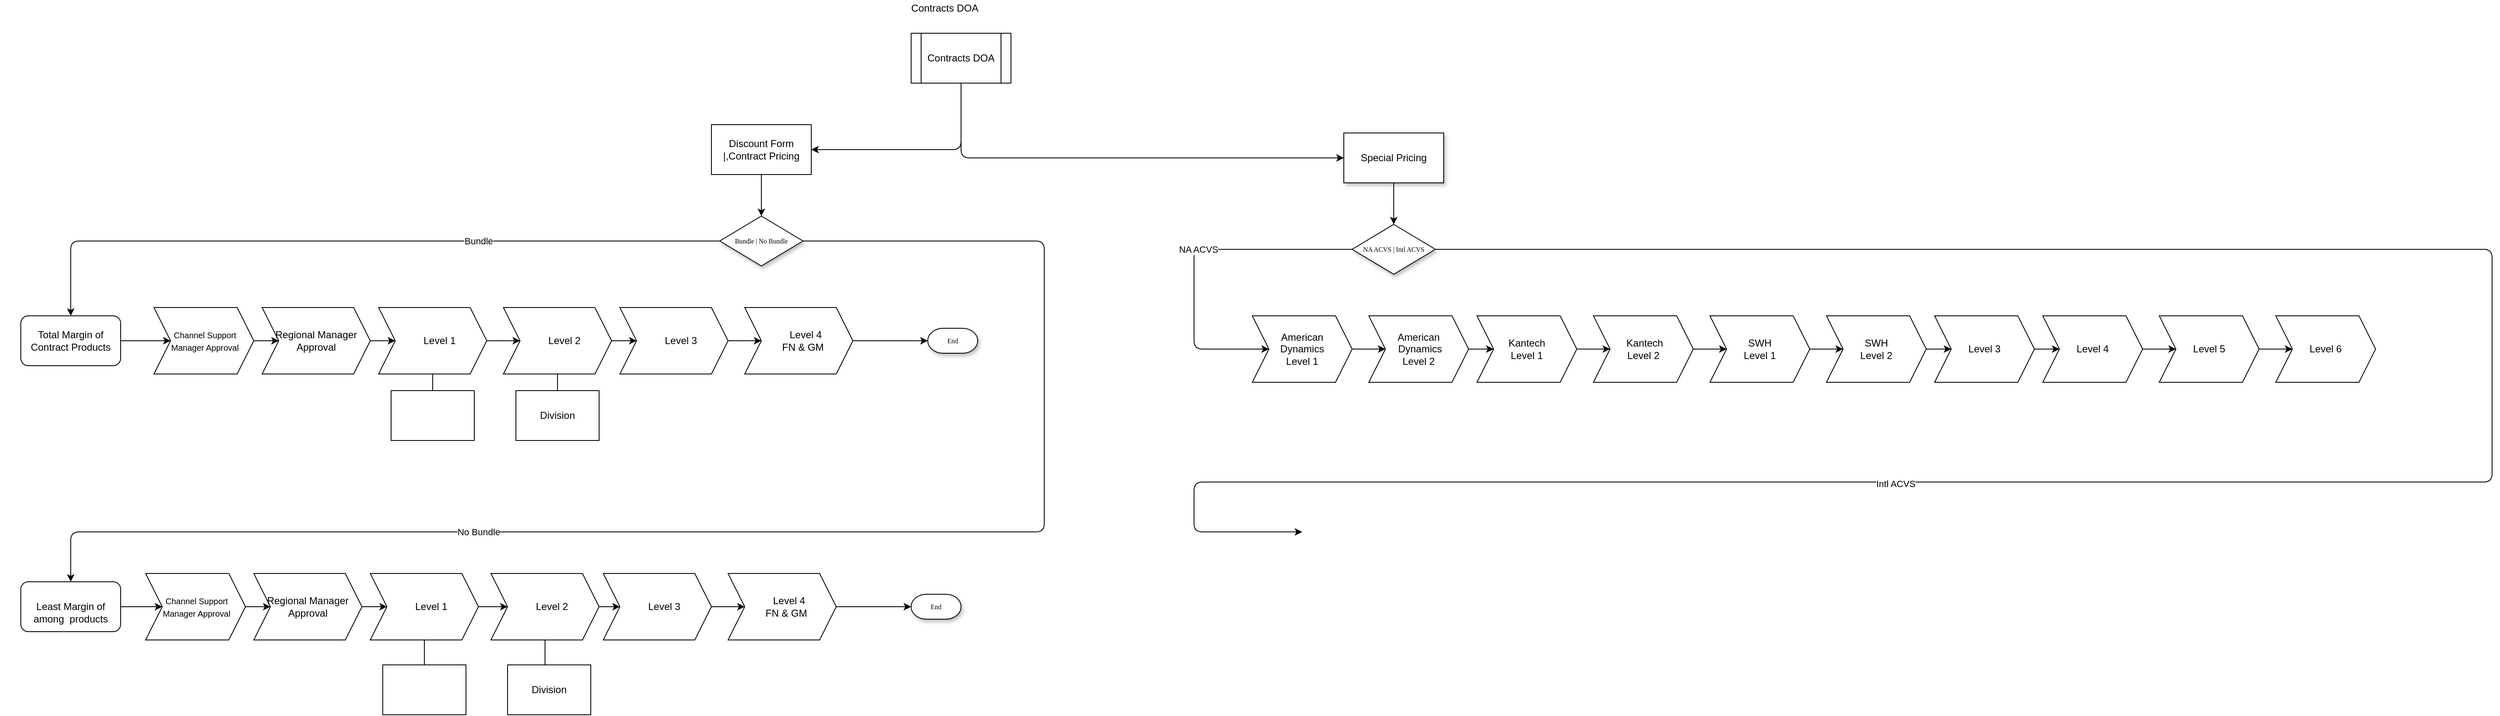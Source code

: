 <mxfile version="14.4.5" type="github">
  <diagram name="Page-1" id="edf60f1a-56cd-e834-aa8a-f176f3a09ee4">
    <mxGraphModel dx="3706" dy="1544" grid="1" gridSize="10" guides="1" tooltips="1" connect="1" arrows="1" fold="1" page="1" pageScale="1" pageWidth="1100" pageHeight="850" math="0" shadow="0">
      <root>
        <mxCell id="0" />
        <mxCell id="1" parent="0" />
        <mxCell id="r0wQkKcDz_AkUR-mDeuy-58" style="edgeStyle=orthogonalEdgeStyle;curved=0;rounded=1;sketch=0;orthogonalLoop=1;jettySize=auto;html=1;exitX=0.5;exitY=1;exitDx=0;exitDy=0;" edge="1" parent="1" source="60e70716793133e9-4" target="r0wQkKcDz_AkUR-mDeuy-57">
          <mxGeometry relative="1" as="geometry" />
        </mxCell>
        <mxCell id="60e70716793133e9-4" value="&lt;span style=&quot;font-family: &amp;#34;helvetica&amp;#34; ; font-size: 12px&quot;&gt;Special Pricing&lt;/span&gt;" style="rounded=0;whiteSpace=wrap;html=1;shadow=1;labelBackgroundColor=none;strokeWidth=1;fontFamily=Verdana;fontSize=8;align=center;" parent="1" vertex="1">
          <mxGeometry x="980" y="190" width="120" height="60" as="geometry" />
        </mxCell>
        <mxCell id="r0wQkKcDz_AkUR-mDeuy-10" style="edgeStyle=orthogonalEdgeStyle;curved=0;rounded=1;sketch=0;orthogonalLoop=1;jettySize=auto;html=1;exitX=1;exitY=0.5;exitDx=0;exitDy=0;entryX=0.5;entryY=0;entryDx=0;entryDy=0;" edge="1" parent="1" source="60e70716793133e9-5" target="r0wQkKcDz_AkUR-mDeuy-15">
          <mxGeometry relative="1" as="geometry">
            <mxPoint x="450" y="440" as="targetPoint" />
            <Array as="points">
              <mxPoint x="620" y="320" />
              <mxPoint x="620" y="670" />
              <mxPoint x="-550" y="670" />
            </Array>
          </mxGeometry>
        </mxCell>
        <mxCell id="r0wQkKcDz_AkUR-mDeuy-11" value="No Bundle" style="edgeLabel;html=1;align=center;verticalAlign=middle;resizable=0;points=[];" vertex="1" connectable="0" parent="r0wQkKcDz_AkUR-mDeuy-10">
          <mxGeometry x="-0.16" relative="1" as="geometry">
            <mxPoint x="-535" as="offset" />
          </mxGeometry>
        </mxCell>
        <mxCell id="r0wQkKcDz_AkUR-mDeuy-12" style="edgeStyle=orthogonalEdgeStyle;curved=0;rounded=1;sketch=0;orthogonalLoop=1;jettySize=auto;html=1;exitX=0;exitY=0.5;exitDx=0;exitDy=0;entryX=0.5;entryY=0;entryDx=0;entryDy=0;" edge="1" parent="1" source="60e70716793133e9-5" target="r0wQkKcDz_AkUR-mDeuy-14">
          <mxGeometry relative="1" as="geometry">
            <mxPoint x="80" y="430" as="targetPoint" />
          </mxGeometry>
        </mxCell>
        <mxCell id="r0wQkKcDz_AkUR-mDeuy-13" value="Bundle" style="edgeLabel;html=1;align=center;verticalAlign=middle;resizable=0;points=[];" vertex="1" connectable="0" parent="r0wQkKcDz_AkUR-mDeuy-12">
          <mxGeometry x="0.152" y="4" relative="1" as="geometry">
            <mxPoint x="211" y="-4" as="offset" />
          </mxGeometry>
        </mxCell>
        <mxCell id="60e70716793133e9-5" value="Bundle | No Bundle" style="rhombus;whiteSpace=wrap;html=1;rounded=0;shadow=1;labelBackgroundColor=none;strokeWidth=1;fontFamily=Verdana;fontSize=8;align=center;" parent="1" vertex="1">
          <mxGeometry x="230" y="290" width="100" height="60" as="geometry" />
        </mxCell>
        <mxCell id="60e70716793133e9-30" value="End" style="strokeWidth=1;html=1;shape=mxgraph.flowchart.terminator;whiteSpace=wrap;rounded=0;shadow=1;labelBackgroundColor=none;fontFamily=Verdana;fontSize=8;align=center;" parent="1" vertex="1">
          <mxGeometry x="480" y="425" width="60" height="30" as="geometry" />
        </mxCell>
        <mxCell id="r0wQkKcDz_AkUR-mDeuy-1" value="Contracts DOA" style="text;html=1;resizable=0;autosize=1;align=center;verticalAlign=middle;points=[];fillColor=none;strokeColor=none;rounded=0;sketch=0;" vertex="1" parent="1">
          <mxGeometry x="450" y="30" width="100" height="20" as="geometry" />
        </mxCell>
        <mxCell id="r0wQkKcDz_AkUR-mDeuy-7" style="edgeStyle=orthogonalEdgeStyle;curved=0;rounded=1;sketch=0;orthogonalLoop=1;jettySize=auto;html=1;exitX=0.5;exitY=1;exitDx=0;exitDy=0;entryX=0;entryY=0.5;entryDx=0;entryDy=0;" edge="1" parent="1" source="r0wQkKcDz_AkUR-mDeuy-2" target="60e70716793133e9-4">
          <mxGeometry relative="1" as="geometry" />
        </mxCell>
        <mxCell id="r0wQkKcDz_AkUR-mDeuy-2" value="Contracts DOA" style="shape=process;whiteSpace=wrap;html=1;backgroundOutline=1;rounded=0;sketch=0;" vertex="1" parent="1">
          <mxGeometry x="460" y="70" width="120" height="60" as="geometry" />
        </mxCell>
        <mxCell id="r0wQkKcDz_AkUR-mDeuy-8" style="edgeStyle=orthogonalEdgeStyle;curved=0;rounded=1;sketch=0;orthogonalLoop=1;jettySize=auto;html=1;exitX=0.5;exitY=1;exitDx=0;exitDy=0;entryX=0.5;entryY=0;entryDx=0;entryDy=0;" edge="1" parent="1" source="r0wQkKcDz_AkUR-mDeuy-5" target="60e70716793133e9-5">
          <mxGeometry relative="1" as="geometry" />
        </mxCell>
        <mxCell id="r0wQkKcDz_AkUR-mDeuy-5" value="Discount Form |,Contract Pricing" style="rounded=0;whiteSpace=wrap;html=1;sketch=0;" vertex="1" parent="1">
          <mxGeometry x="220" y="180" width="120" height="60" as="geometry" />
        </mxCell>
        <mxCell id="r0wQkKcDz_AkUR-mDeuy-6" style="edgeStyle=orthogonalEdgeStyle;curved=0;rounded=1;sketch=0;orthogonalLoop=1;jettySize=auto;html=1;exitX=0.5;exitY=1;exitDx=0;exitDy=0;entryX=1;entryY=0.5;entryDx=0;entryDy=0;" edge="1" parent="1" source="r0wQkKcDz_AkUR-mDeuy-2" target="r0wQkKcDz_AkUR-mDeuy-5">
          <mxGeometry relative="1" as="geometry">
            <mxPoint x="520" y="130" as="sourcePoint" />
            <mxPoint x="260" y="225" as="targetPoint" />
            <Array as="points">
              <mxPoint x="520" y="210" />
            </Array>
          </mxGeometry>
        </mxCell>
        <mxCell id="r0wQkKcDz_AkUR-mDeuy-22" style="edgeStyle=orthogonalEdgeStyle;curved=0;rounded=1;sketch=0;orthogonalLoop=1;jettySize=auto;html=1;entryX=0;entryY=0.5;entryDx=0;entryDy=0;" edge="1" parent="1" source="r0wQkKcDz_AkUR-mDeuy-14" target="r0wQkKcDz_AkUR-mDeuy-16">
          <mxGeometry relative="1" as="geometry" />
        </mxCell>
        <mxCell id="r0wQkKcDz_AkUR-mDeuy-14" value="Total Margin of Contract Products" style="rounded=1;whiteSpace=wrap;html=1;sketch=0;" vertex="1" parent="1">
          <mxGeometry x="-610" y="410" width="120" height="60" as="geometry" />
        </mxCell>
        <mxCell id="r0wQkKcDz_AkUR-mDeuy-56" style="edgeStyle=orthogonalEdgeStyle;curved=0;rounded=1;sketch=0;orthogonalLoop=1;jettySize=auto;html=1;exitX=1;exitY=0.5;exitDx=0;exitDy=0;" edge="1" parent="1" source="r0wQkKcDz_AkUR-mDeuy-15" target="r0wQkKcDz_AkUR-mDeuy-41">
          <mxGeometry relative="1" as="geometry" />
        </mxCell>
        <mxCell id="r0wQkKcDz_AkUR-mDeuy-15" value="&lt;table border=&quot;0&quot; cellpadding=&quot;0&quot; cellspacing=&quot;0&quot; width=&quot;169&quot; style=&quot;border-collapse: collapse ; width: 127pt&quot;&gt;&lt;tbody&gt;&lt;tr style=&quot;height: 15.0pt&quot;&gt;&lt;br/&gt;  &lt;td height=&quot;20&quot; width=&quot;169&quot; style=&quot;height: 15.0pt ; width: 127pt&quot;&gt;Least Margin of&lt;br/&gt;  among&amp;nbsp; products&lt;/td&gt;&lt;/tr&gt;&lt;/tbody&gt;&lt;/table&gt;" style="rounded=1;whiteSpace=wrap;html=1;sketch=0;align=center;" vertex="1" parent="1">
          <mxGeometry x="-610" y="730" width="120" height="60" as="geometry" />
        </mxCell>
        <mxCell id="r0wQkKcDz_AkUR-mDeuy-23" style="edgeStyle=orthogonalEdgeStyle;curved=0;rounded=1;sketch=0;orthogonalLoop=1;jettySize=auto;html=1;exitX=1;exitY=0.5;exitDx=0;exitDy=0;entryX=0;entryY=0.5;entryDx=0;entryDy=0;" edge="1" parent="1" source="r0wQkKcDz_AkUR-mDeuy-16" target="r0wQkKcDz_AkUR-mDeuy-17">
          <mxGeometry relative="1" as="geometry" />
        </mxCell>
        <mxCell id="r0wQkKcDz_AkUR-mDeuy-16" value="&lt;font style=&quot;font-size: 10px&quot;&gt;&amp;nbsp; &amp;nbsp; Channel Support&amp;nbsp; &amp;nbsp; &amp;nbsp;Manager Approval&lt;/font&gt;" style="shape=step;perimeter=stepPerimeter;whiteSpace=wrap;html=1;fixedSize=1;rounded=0;sketch=0;" vertex="1" parent="1">
          <mxGeometry x="-450" y="400" width="120" height="80" as="geometry" />
        </mxCell>
        <mxCell id="r0wQkKcDz_AkUR-mDeuy-24" style="edgeStyle=orthogonalEdgeStyle;curved=0;rounded=1;sketch=0;orthogonalLoop=1;jettySize=auto;html=1;exitX=1;exitY=0.5;exitDx=0;exitDy=0;" edge="1" parent="1" source="r0wQkKcDz_AkUR-mDeuy-17" target="r0wQkKcDz_AkUR-mDeuy-18">
          <mxGeometry relative="1" as="geometry" />
        </mxCell>
        <mxCell id="r0wQkKcDz_AkUR-mDeuy-17" value="Regional Manager Approval" style="shape=step;perimeter=stepPerimeter;whiteSpace=wrap;html=1;fixedSize=1;rounded=0;sketch=0;" vertex="1" parent="1">
          <mxGeometry x="-320" y="400" width="130" height="80" as="geometry" />
        </mxCell>
        <mxCell id="r0wQkKcDz_AkUR-mDeuy-25" style="edgeStyle=orthogonalEdgeStyle;curved=0;rounded=1;sketch=0;orthogonalLoop=1;jettySize=auto;html=1;exitX=1;exitY=0.5;exitDx=0;exitDy=0;entryX=0;entryY=0.5;entryDx=0;entryDy=0;" edge="1" parent="1" source="r0wQkKcDz_AkUR-mDeuy-18" target="r0wQkKcDz_AkUR-mDeuy-19">
          <mxGeometry relative="1" as="geometry" />
        </mxCell>
        <mxCell id="r0wQkKcDz_AkUR-mDeuy-18" value="&amp;nbsp; &amp;nbsp; &amp;nbsp;Level 1" style="shape=step;perimeter=stepPerimeter;whiteSpace=wrap;html=1;fixedSize=1;rounded=0;sketch=0;" vertex="1" parent="1">
          <mxGeometry x="-180" y="400" width="130" height="80" as="geometry" />
        </mxCell>
        <mxCell id="r0wQkKcDz_AkUR-mDeuy-26" style="edgeStyle=orthogonalEdgeStyle;curved=0;rounded=1;sketch=0;orthogonalLoop=1;jettySize=auto;html=1;exitX=1;exitY=0.5;exitDx=0;exitDy=0;" edge="1" parent="1" source="r0wQkKcDz_AkUR-mDeuy-19" target="r0wQkKcDz_AkUR-mDeuy-20">
          <mxGeometry relative="1" as="geometry" />
        </mxCell>
        <mxCell id="r0wQkKcDz_AkUR-mDeuy-19" value="&amp;nbsp; &amp;nbsp; &amp;nbsp;Level 2" style="shape=step;perimeter=stepPerimeter;whiteSpace=wrap;html=1;fixedSize=1;rounded=0;sketch=0;" vertex="1" parent="1">
          <mxGeometry x="-30" y="400" width="130" height="80" as="geometry" />
        </mxCell>
        <mxCell id="r0wQkKcDz_AkUR-mDeuy-27" style="edgeStyle=orthogonalEdgeStyle;curved=0;rounded=1;sketch=0;orthogonalLoop=1;jettySize=auto;html=1;exitX=1;exitY=0.5;exitDx=0;exitDy=0;" edge="1" parent="1" source="r0wQkKcDz_AkUR-mDeuy-20" target="r0wQkKcDz_AkUR-mDeuy-21">
          <mxGeometry relative="1" as="geometry" />
        </mxCell>
        <mxCell id="r0wQkKcDz_AkUR-mDeuy-20" value="&amp;nbsp; &amp;nbsp; &amp;nbsp;Level 3" style="shape=step;perimeter=stepPerimeter;whiteSpace=wrap;html=1;fixedSize=1;rounded=0;sketch=0;" vertex="1" parent="1">
          <mxGeometry x="110" y="400" width="130" height="80" as="geometry" />
        </mxCell>
        <mxCell id="r0wQkKcDz_AkUR-mDeuy-28" style="edgeStyle=orthogonalEdgeStyle;curved=0;rounded=1;sketch=0;orthogonalLoop=1;jettySize=auto;html=1;exitX=1;exitY=0.5;exitDx=0;exitDy=0;entryX=0;entryY=0.5;entryDx=0;entryDy=0;entryPerimeter=0;" edge="1" parent="1" source="r0wQkKcDz_AkUR-mDeuy-21" target="60e70716793133e9-30">
          <mxGeometry relative="1" as="geometry" />
        </mxCell>
        <mxCell id="r0wQkKcDz_AkUR-mDeuy-21" value="&amp;nbsp; &amp;nbsp; &amp;nbsp;Level 4&lt;br&gt;&amp;nbsp; &amp;nbsp;FN &amp;amp; GM" style="shape=step;perimeter=stepPerimeter;whiteSpace=wrap;html=1;fixedSize=1;rounded=0;sketch=0;" vertex="1" parent="1">
          <mxGeometry x="260" y="400" width="130" height="80" as="geometry" />
        </mxCell>
        <mxCell id="r0wQkKcDz_AkUR-mDeuy-32" value="" style="whiteSpace=wrap;html=1;align=center;verticalAlign=middle;treeFolding=1;treeMoving=1;newEdgeStyle={&quot;edgeStyle&quot;:&quot;elbowEdgeStyle&quot;,&quot;startArrow&quot;:&quot;none&quot;,&quot;endArrow&quot;:&quot;none&quot;};rounded=0;sketch=0;" vertex="1" parent="1">
          <mxGeometry x="-165" y="500" width="100" height="60" as="geometry" />
        </mxCell>
        <mxCell id="r0wQkKcDz_AkUR-mDeuy-33" value="" style="edgeStyle=elbowEdgeStyle;elbow=vertical;startArrow=none;endArrow=none;rounded=0;html=1;exitX=0.5;exitY=1;exitDx=0;exitDy=0;" edge="1" target="r0wQkKcDz_AkUR-mDeuy-32" parent="1" source="r0wQkKcDz_AkUR-mDeuy-18">
          <mxGeometry relative="1" as="geometry">
            <mxPoint x="-165" y="550" as="sourcePoint" />
          </mxGeometry>
        </mxCell>
        <mxCell id="r0wQkKcDz_AkUR-mDeuy-37" value="Division" style="whiteSpace=wrap;html=1;align=center;verticalAlign=middle;treeFolding=1;treeMoving=1;newEdgeStyle={&quot;edgeStyle&quot;:&quot;elbowEdgeStyle&quot;,&quot;startArrow&quot;:&quot;none&quot;,&quot;endArrow&quot;:&quot;none&quot;};rounded=0;sketch=0;" vertex="1" parent="1">
          <mxGeometry x="-15" y="500" width="100" height="60" as="geometry" />
        </mxCell>
        <mxCell id="r0wQkKcDz_AkUR-mDeuy-38" value="" style="edgeStyle=elbowEdgeStyle;elbow=vertical;startArrow=none;endArrow=none;rounded=0;html=1;exitX=0.5;exitY=1;exitDx=0;exitDy=0;" edge="1" target="r0wQkKcDz_AkUR-mDeuy-37" parent="1" source="r0wQkKcDz_AkUR-mDeuy-19">
          <mxGeometry relative="1" as="geometry">
            <mxPoint x="40" y="490" as="sourcePoint" />
            <Array as="points">
              <mxPoint x="30" y="510" />
            </Array>
          </mxGeometry>
        </mxCell>
        <mxCell id="r0wQkKcDz_AkUR-mDeuy-39" value="End" style="strokeWidth=1;html=1;shape=mxgraph.flowchart.terminator;whiteSpace=wrap;rounded=0;shadow=1;labelBackgroundColor=none;fontFamily=Verdana;fontSize=8;align=center;" vertex="1" parent="1">
          <mxGeometry x="460" y="745" width="60" height="30" as="geometry" />
        </mxCell>
        <mxCell id="r0wQkKcDz_AkUR-mDeuy-40" style="edgeStyle=orthogonalEdgeStyle;curved=0;rounded=1;sketch=0;orthogonalLoop=1;jettySize=auto;html=1;exitX=1;exitY=0.5;exitDx=0;exitDy=0;entryX=0;entryY=0.5;entryDx=0;entryDy=0;" edge="1" parent="1" source="r0wQkKcDz_AkUR-mDeuy-41" target="r0wQkKcDz_AkUR-mDeuy-43">
          <mxGeometry relative="1" as="geometry" />
        </mxCell>
        <mxCell id="r0wQkKcDz_AkUR-mDeuy-41" value="&lt;font style=&quot;font-size: 10px&quot;&gt;&amp;nbsp; &amp;nbsp; Channel Support&amp;nbsp; &amp;nbsp; &amp;nbsp;Manager Approval&lt;/font&gt;" style="shape=step;perimeter=stepPerimeter;whiteSpace=wrap;html=1;fixedSize=1;rounded=0;sketch=0;" vertex="1" parent="1">
          <mxGeometry x="-460" y="720" width="120" height="80" as="geometry" />
        </mxCell>
        <mxCell id="r0wQkKcDz_AkUR-mDeuy-42" style="edgeStyle=orthogonalEdgeStyle;curved=0;rounded=1;sketch=0;orthogonalLoop=1;jettySize=auto;html=1;exitX=1;exitY=0.5;exitDx=0;exitDy=0;" edge="1" parent="1" source="r0wQkKcDz_AkUR-mDeuy-43" target="r0wQkKcDz_AkUR-mDeuy-45">
          <mxGeometry relative="1" as="geometry" />
        </mxCell>
        <mxCell id="r0wQkKcDz_AkUR-mDeuy-43" value="Regional Manager Approval" style="shape=step;perimeter=stepPerimeter;whiteSpace=wrap;html=1;fixedSize=1;rounded=0;sketch=0;" vertex="1" parent="1">
          <mxGeometry x="-330" y="720" width="130" height="80" as="geometry" />
        </mxCell>
        <mxCell id="r0wQkKcDz_AkUR-mDeuy-44" style="edgeStyle=orthogonalEdgeStyle;curved=0;rounded=1;sketch=0;orthogonalLoop=1;jettySize=auto;html=1;exitX=1;exitY=0.5;exitDx=0;exitDy=0;entryX=0;entryY=0.5;entryDx=0;entryDy=0;" edge="1" parent="1" source="r0wQkKcDz_AkUR-mDeuy-45" target="r0wQkKcDz_AkUR-mDeuy-47">
          <mxGeometry relative="1" as="geometry" />
        </mxCell>
        <mxCell id="r0wQkKcDz_AkUR-mDeuy-45" value="&amp;nbsp; &amp;nbsp; &amp;nbsp;Level 1" style="shape=step;perimeter=stepPerimeter;whiteSpace=wrap;html=1;fixedSize=1;rounded=0;sketch=0;" vertex="1" parent="1">
          <mxGeometry x="-190" y="720" width="130" height="80" as="geometry" />
        </mxCell>
        <mxCell id="r0wQkKcDz_AkUR-mDeuy-46" style="edgeStyle=orthogonalEdgeStyle;curved=0;rounded=1;sketch=0;orthogonalLoop=1;jettySize=auto;html=1;exitX=1;exitY=0.5;exitDx=0;exitDy=0;" edge="1" parent="1" source="r0wQkKcDz_AkUR-mDeuy-47" target="r0wQkKcDz_AkUR-mDeuy-49">
          <mxGeometry relative="1" as="geometry" />
        </mxCell>
        <mxCell id="r0wQkKcDz_AkUR-mDeuy-47" value="&amp;nbsp; &amp;nbsp; &amp;nbsp;Level 2" style="shape=step;perimeter=stepPerimeter;whiteSpace=wrap;html=1;fixedSize=1;rounded=0;sketch=0;" vertex="1" parent="1">
          <mxGeometry x="-45" y="720" width="130" height="80" as="geometry" />
        </mxCell>
        <mxCell id="r0wQkKcDz_AkUR-mDeuy-48" style="edgeStyle=orthogonalEdgeStyle;curved=0;rounded=1;sketch=0;orthogonalLoop=1;jettySize=auto;html=1;exitX=1;exitY=0.5;exitDx=0;exitDy=0;" edge="1" parent="1" source="r0wQkKcDz_AkUR-mDeuy-49" target="r0wQkKcDz_AkUR-mDeuy-51">
          <mxGeometry relative="1" as="geometry" />
        </mxCell>
        <mxCell id="r0wQkKcDz_AkUR-mDeuy-49" value="&amp;nbsp; &amp;nbsp; &amp;nbsp;Level 3" style="shape=step;perimeter=stepPerimeter;whiteSpace=wrap;html=1;fixedSize=1;rounded=0;sketch=0;" vertex="1" parent="1">
          <mxGeometry x="90" y="720" width="130" height="80" as="geometry" />
        </mxCell>
        <mxCell id="r0wQkKcDz_AkUR-mDeuy-50" style="edgeStyle=orthogonalEdgeStyle;curved=0;rounded=1;sketch=0;orthogonalLoop=1;jettySize=auto;html=1;exitX=1;exitY=0.5;exitDx=0;exitDy=0;entryX=0;entryY=0.5;entryDx=0;entryDy=0;entryPerimeter=0;" edge="1" parent="1" source="r0wQkKcDz_AkUR-mDeuy-51" target="r0wQkKcDz_AkUR-mDeuy-39">
          <mxGeometry relative="1" as="geometry" />
        </mxCell>
        <mxCell id="r0wQkKcDz_AkUR-mDeuy-51" value="&amp;nbsp; &amp;nbsp; &amp;nbsp;Level 4&lt;br&gt;&amp;nbsp; &amp;nbsp;FN &amp;amp; GM" style="shape=step;perimeter=stepPerimeter;whiteSpace=wrap;html=1;fixedSize=1;rounded=0;sketch=0;" vertex="1" parent="1">
          <mxGeometry x="240" y="720" width="130" height="80" as="geometry" />
        </mxCell>
        <mxCell id="r0wQkKcDz_AkUR-mDeuy-52" value="" style="whiteSpace=wrap;html=1;align=center;verticalAlign=middle;treeFolding=1;treeMoving=1;newEdgeStyle={&quot;edgeStyle&quot;:&quot;elbowEdgeStyle&quot;,&quot;startArrow&quot;:&quot;none&quot;,&quot;endArrow&quot;:&quot;none&quot;};rounded=0;sketch=0;" vertex="1" parent="1">
          <mxGeometry x="-175" y="830" width="100" height="60" as="geometry" />
        </mxCell>
        <mxCell id="r0wQkKcDz_AkUR-mDeuy-53" value="" style="edgeStyle=elbowEdgeStyle;elbow=vertical;startArrow=none;endArrow=none;rounded=0;html=1;exitX=0.5;exitY=1;exitDx=0;exitDy=0;" edge="1" parent="1" source="r0wQkKcDz_AkUR-mDeuy-45" target="r0wQkKcDz_AkUR-mDeuy-52">
          <mxGeometry relative="1" as="geometry">
            <mxPoint x="-175" y="880" as="sourcePoint" />
          </mxGeometry>
        </mxCell>
        <mxCell id="r0wQkKcDz_AkUR-mDeuy-54" value="Division" style="whiteSpace=wrap;html=1;align=center;verticalAlign=middle;treeFolding=1;treeMoving=1;newEdgeStyle={&quot;edgeStyle&quot;:&quot;elbowEdgeStyle&quot;,&quot;startArrow&quot;:&quot;none&quot;,&quot;endArrow&quot;:&quot;none&quot;};rounded=0;sketch=0;" vertex="1" parent="1">
          <mxGeometry x="-25" y="830" width="100" height="60" as="geometry" />
        </mxCell>
        <mxCell id="r0wQkKcDz_AkUR-mDeuy-55" value="" style="edgeStyle=elbowEdgeStyle;elbow=vertical;startArrow=none;endArrow=none;rounded=0;html=1;exitX=0.5;exitY=1;exitDx=0;exitDy=0;" edge="1" parent="1" source="r0wQkKcDz_AkUR-mDeuy-47" target="r0wQkKcDz_AkUR-mDeuy-54">
          <mxGeometry relative="1" as="geometry">
            <mxPoint x="30" y="820" as="sourcePoint" />
            <Array as="points">
              <mxPoint x="20" y="840" />
            </Array>
          </mxGeometry>
        </mxCell>
        <mxCell id="r0wQkKcDz_AkUR-mDeuy-59" style="edgeStyle=orthogonalEdgeStyle;curved=0;rounded=1;sketch=0;orthogonalLoop=1;jettySize=auto;html=1;exitX=0;exitY=0.5;exitDx=0;exitDy=0;entryX=0;entryY=0.5;entryDx=0;entryDy=0;" edge="1" parent="1" source="r0wQkKcDz_AkUR-mDeuy-57" target="r0wQkKcDz_AkUR-mDeuy-63">
          <mxGeometry relative="1" as="geometry">
            <mxPoint x="860" y="450" as="targetPoint" />
            <Array as="points">
              <mxPoint x="800" y="330" />
              <mxPoint x="800" y="450" />
            </Array>
          </mxGeometry>
        </mxCell>
        <mxCell id="r0wQkKcDz_AkUR-mDeuy-60" value="NA ACVS" style="edgeLabel;html=1;align=center;verticalAlign=middle;resizable=0;points=[];" vertex="1" connectable="0" parent="r0wQkKcDz_AkUR-mDeuy-59">
          <mxGeometry x="-0.073" relative="1" as="geometry">
            <mxPoint as="offset" />
          </mxGeometry>
        </mxCell>
        <mxCell id="r0wQkKcDz_AkUR-mDeuy-61" style="edgeStyle=orthogonalEdgeStyle;curved=0;rounded=1;sketch=0;orthogonalLoop=1;jettySize=auto;html=1;" edge="1" parent="1" source="r0wQkKcDz_AkUR-mDeuy-57">
          <mxGeometry relative="1" as="geometry">
            <mxPoint x="930" y="670" as="targetPoint" />
            <Array as="points">
              <mxPoint x="2360" y="330" />
              <mxPoint x="2360" y="610" />
              <mxPoint x="800" y="610" />
              <mxPoint x="800" y="670" />
            </Array>
          </mxGeometry>
        </mxCell>
        <mxCell id="r0wQkKcDz_AkUR-mDeuy-62" value="Intl ACVS" style="edgeLabel;html=1;align=center;verticalAlign=middle;resizable=0;points=[];" vertex="1" connectable="0" parent="r0wQkKcDz_AkUR-mDeuy-61">
          <mxGeometry x="0.374" y="2" relative="1" as="geometry">
            <mxPoint as="offset" />
          </mxGeometry>
        </mxCell>
        <mxCell id="r0wQkKcDz_AkUR-mDeuy-57" value="NA ACVS | Intl ACVS" style="rhombus;whiteSpace=wrap;html=1;rounded=0;shadow=1;labelBackgroundColor=none;strokeWidth=1;fontFamily=Verdana;fontSize=8;align=center;" vertex="1" parent="1">
          <mxGeometry x="990" y="300" width="100" height="60" as="geometry" />
        </mxCell>
        <mxCell id="r0wQkKcDz_AkUR-mDeuy-66" style="edgeStyle=orthogonalEdgeStyle;curved=0;rounded=1;sketch=0;orthogonalLoop=1;jettySize=auto;html=1;entryX=0;entryY=0.5;entryDx=0;entryDy=0;" edge="1" parent="1" source="r0wQkKcDz_AkUR-mDeuy-63" target="r0wQkKcDz_AkUR-mDeuy-65">
          <mxGeometry relative="1" as="geometry" />
        </mxCell>
        <mxCell id="r0wQkKcDz_AkUR-mDeuy-63" value="American &lt;br&gt;Dynamics &lt;br&gt;Level 1" style="shape=step;perimeter=stepPerimeter;whiteSpace=wrap;html=1;fixedSize=1;rounded=0;sketch=0;" vertex="1" parent="1">
          <mxGeometry x="870" y="410" width="120" height="80" as="geometry" />
        </mxCell>
        <mxCell id="r0wQkKcDz_AkUR-mDeuy-69" style="edgeStyle=orthogonalEdgeStyle;curved=0;rounded=1;sketch=0;orthogonalLoop=1;jettySize=auto;html=1;exitX=1;exitY=0.5;exitDx=0;exitDy=0;entryX=0;entryY=0.5;entryDx=0;entryDy=0;" edge="1" parent="1" source="r0wQkKcDz_AkUR-mDeuy-65" target="r0wQkKcDz_AkUR-mDeuy-67">
          <mxGeometry relative="1" as="geometry" />
        </mxCell>
        <mxCell id="r0wQkKcDz_AkUR-mDeuy-65" value="&amp;nbsp; &amp;nbsp; &amp;nbsp;American&amp;nbsp; &amp;nbsp; &amp;nbsp; &lt;br&gt;&amp;nbsp;Dynamics &lt;br&gt;Level 2" style="shape=step;perimeter=stepPerimeter;whiteSpace=wrap;html=1;fixedSize=1;rounded=0;sketch=0;" vertex="1" parent="1">
          <mxGeometry x="1010" y="410" width="120" height="80" as="geometry" />
        </mxCell>
        <mxCell id="r0wQkKcDz_AkUR-mDeuy-70" style="edgeStyle=orthogonalEdgeStyle;curved=0;rounded=1;sketch=0;orthogonalLoop=1;jettySize=auto;html=1;exitX=1;exitY=0.5;exitDx=0;exitDy=0;" edge="1" parent="1" source="r0wQkKcDz_AkUR-mDeuy-67" target="r0wQkKcDz_AkUR-mDeuy-68">
          <mxGeometry relative="1" as="geometry" />
        </mxCell>
        <mxCell id="r0wQkKcDz_AkUR-mDeuy-67" value="Kantech&lt;br&gt;Level 1" style="shape=step;perimeter=stepPerimeter;whiteSpace=wrap;html=1;fixedSize=1;rounded=0;sketch=0;" vertex="1" parent="1">
          <mxGeometry x="1140" y="410" width="120" height="80" as="geometry" />
        </mxCell>
        <mxCell id="r0wQkKcDz_AkUR-mDeuy-73" style="edgeStyle=orthogonalEdgeStyle;curved=0;rounded=1;sketch=0;orthogonalLoop=1;jettySize=auto;html=1;exitX=1;exitY=0.5;exitDx=0;exitDy=0;entryX=0;entryY=0.5;entryDx=0;entryDy=0;" edge="1" parent="1" source="r0wQkKcDz_AkUR-mDeuy-68" target="r0wQkKcDz_AkUR-mDeuy-71">
          <mxGeometry relative="1" as="geometry" />
        </mxCell>
        <mxCell id="r0wQkKcDz_AkUR-mDeuy-68" value="&amp;nbsp;Kantech&lt;br&gt;Level 2" style="shape=step;perimeter=stepPerimeter;whiteSpace=wrap;html=1;fixedSize=1;rounded=0;sketch=0;" vertex="1" parent="1">
          <mxGeometry x="1280" y="410" width="120" height="80" as="geometry" />
        </mxCell>
        <mxCell id="r0wQkKcDz_AkUR-mDeuy-74" style="edgeStyle=orthogonalEdgeStyle;curved=0;rounded=1;sketch=0;orthogonalLoop=1;jettySize=auto;html=1;exitX=1;exitY=0.5;exitDx=0;exitDy=0;entryX=0;entryY=0.5;entryDx=0;entryDy=0;" edge="1" parent="1" source="r0wQkKcDz_AkUR-mDeuy-71" target="r0wQkKcDz_AkUR-mDeuy-72">
          <mxGeometry relative="1" as="geometry" />
        </mxCell>
        <mxCell id="r0wQkKcDz_AkUR-mDeuy-71" value="SWH&lt;br&gt;Level 1" style="shape=step;perimeter=stepPerimeter;whiteSpace=wrap;html=1;fixedSize=1;rounded=0;sketch=0;" vertex="1" parent="1">
          <mxGeometry x="1420" y="410" width="120" height="80" as="geometry" />
        </mxCell>
        <mxCell id="r0wQkKcDz_AkUR-mDeuy-79" style="edgeStyle=orthogonalEdgeStyle;curved=0;rounded=1;sketch=0;orthogonalLoop=1;jettySize=auto;html=1;exitX=1;exitY=0.5;exitDx=0;exitDy=0;entryX=0;entryY=0.5;entryDx=0;entryDy=0;" edge="1" parent="1" source="r0wQkKcDz_AkUR-mDeuy-72" target="r0wQkKcDz_AkUR-mDeuy-75">
          <mxGeometry relative="1" as="geometry" />
        </mxCell>
        <mxCell id="r0wQkKcDz_AkUR-mDeuy-72" value="SWH&lt;br&gt;Level 2" style="shape=step;perimeter=stepPerimeter;whiteSpace=wrap;html=1;fixedSize=1;rounded=0;sketch=0;" vertex="1" parent="1">
          <mxGeometry x="1560" y="410" width="120" height="80" as="geometry" />
        </mxCell>
        <mxCell id="r0wQkKcDz_AkUR-mDeuy-80" style="edgeStyle=orthogonalEdgeStyle;curved=0;rounded=1;sketch=0;orthogonalLoop=1;jettySize=auto;html=1;exitX=1;exitY=0.5;exitDx=0;exitDy=0;entryX=0;entryY=0.5;entryDx=0;entryDy=0;" edge="1" parent="1" source="r0wQkKcDz_AkUR-mDeuy-75" target="r0wQkKcDz_AkUR-mDeuy-76">
          <mxGeometry relative="1" as="geometry" />
        </mxCell>
        <mxCell id="r0wQkKcDz_AkUR-mDeuy-75" value="Level 3" style="shape=step;perimeter=stepPerimeter;whiteSpace=wrap;html=1;fixedSize=1;rounded=0;sketch=0;" vertex="1" parent="1">
          <mxGeometry x="1690" y="410" width="120" height="80" as="geometry" />
        </mxCell>
        <mxCell id="r0wQkKcDz_AkUR-mDeuy-81" style="edgeStyle=orthogonalEdgeStyle;curved=0;rounded=1;sketch=0;orthogonalLoop=1;jettySize=auto;html=1;exitX=1;exitY=0.5;exitDx=0;exitDy=0;" edge="1" parent="1" source="r0wQkKcDz_AkUR-mDeuy-76" target="r0wQkKcDz_AkUR-mDeuy-77">
          <mxGeometry relative="1" as="geometry" />
        </mxCell>
        <mxCell id="r0wQkKcDz_AkUR-mDeuy-76" value="Level 4" style="shape=step;perimeter=stepPerimeter;whiteSpace=wrap;html=1;fixedSize=1;rounded=0;sketch=0;" vertex="1" parent="1">
          <mxGeometry x="1820" y="410" width="120" height="80" as="geometry" />
        </mxCell>
        <mxCell id="r0wQkKcDz_AkUR-mDeuy-82" style="edgeStyle=orthogonalEdgeStyle;curved=0;rounded=1;sketch=0;orthogonalLoop=1;jettySize=auto;html=1;exitX=1;exitY=0.5;exitDx=0;exitDy=0;entryX=0;entryY=0.5;entryDx=0;entryDy=0;" edge="1" parent="1" source="r0wQkKcDz_AkUR-mDeuy-77" target="r0wQkKcDz_AkUR-mDeuy-78">
          <mxGeometry relative="1" as="geometry" />
        </mxCell>
        <mxCell id="r0wQkKcDz_AkUR-mDeuy-77" value="Level 5" style="shape=step;perimeter=stepPerimeter;whiteSpace=wrap;html=1;fixedSize=1;rounded=0;sketch=0;" vertex="1" parent="1">
          <mxGeometry x="1960" y="410" width="120" height="80" as="geometry" />
        </mxCell>
        <mxCell id="r0wQkKcDz_AkUR-mDeuy-78" value="Level 6" style="shape=step;perimeter=stepPerimeter;whiteSpace=wrap;html=1;fixedSize=1;rounded=0;sketch=0;" vertex="1" parent="1">
          <mxGeometry x="2100" y="410" width="120" height="80" as="geometry" />
        </mxCell>
      </root>
    </mxGraphModel>
  </diagram>
</mxfile>
